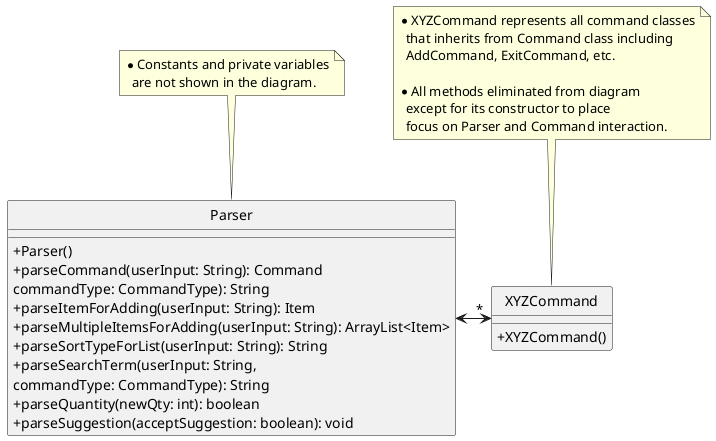 @startuml
hide circle
skinparam classAttributeIconSize 0

Parser <-> "*" XYZCommand

note top of XYZCommand
 * XYZCommand represents all command classes
   that inherits from Command class including
   AddCommand, ExitCommand, etc.

 * All methods eliminated from diagram
   except for its constructor to place
   focus on Parser and Command interaction.
end note

class XYZCommand {
+XYZCommand()
}

note top of Parser
* Constants and private variables
  are not shown in the diagram.
end note

class Parser {
+Parser()
+parseCommand(userInput: String): Command
commandType: CommandType): String
+parseItemForAdding(userInput: String): Item
+parseMultipleItemsForAdding(userInput: String): ArrayList<Item>
+parseSortTypeForList(userInput: String): String
+parseSearchTerm(userInput: String,
commandType: CommandType): String
+parseQuantity(newQty: int): boolean
+parseSuggestion(acceptSuggestion: boolean): void
}
@enduml
